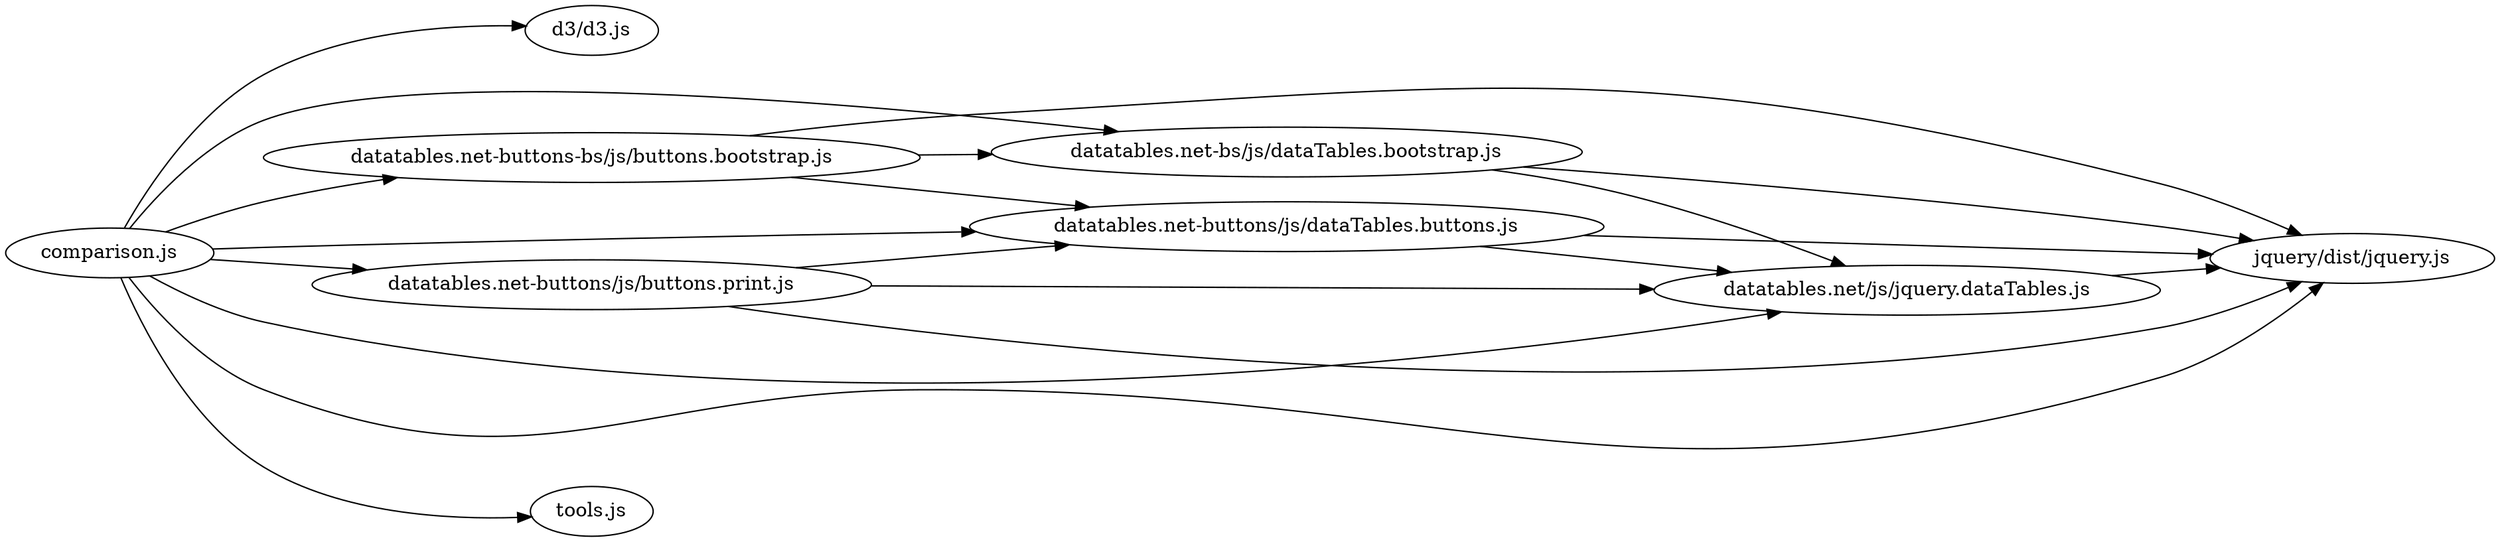digraph G {
graph [rankdir="LR"]
  "d3/d3.js";
  "datatables.net-bs/js/dataTables.bootstrap.js";
  "datatables.net/js/jquery.dataTables.js";
  "jquery/dist/jquery.js";
  "datatables.net-buttons-bs/js/buttons.bootstrap.js";
  "datatables.net-buttons/js/dataTables.buttons.js";
  "datatables.net-buttons/js/buttons.print.js";
  "comparison.js";
  "tools.js";
  "datatables.net-bs/js/dataTables.bootstrap.js" -> "datatables.net/js/jquery.dataTables.js";
  "datatables.net-bs/js/dataTables.bootstrap.js" -> "jquery/dist/jquery.js";
  "datatables.net-buttons-bs/js/buttons.bootstrap.js" -> "datatables.net-bs/js/dataTables.bootstrap.js";
  "datatables.net-buttons-bs/js/buttons.bootstrap.js" -> "datatables.net-buttons/js/dataTables.buttons.js";
  "datatables.net-buttons-bs/js/buttons.bootstrap.js" -> "jquery/dist/jquery.js";
  "datatables.net-buttons/js/buttons.print.js" -> "datatables.net-buttons/js/dataTables.buttons.js";
  "datatables.net-buttons/js/buttons.print.js" -> "datatables.net/js/jquery.dataTables.js";
  "datatables.net-buttons/js/buttons.print.js" -> "jquery/dist/jquery.js";
  "datatables.net-buttons/js/dataTables.buttons.js" -> "datatables.net/js/jquery.dataTables.js";
  "datatables.net-buttons/js/dataTables.buttons.js" -> "jquery/dist/jquery.js";
  "datatables.net/js/jquery.dataTables.js" -> "jquery/dist/jquery.js";
  "comparison.js" -> "d3/d3.js";
  "comparison.js" -> "datatables.net-bs/js/dataTables.bootstrap.js";
  "comparison.js" -> "datatables.net-buttons-bs/js/buttons.bootstrap.js";
  "comparison.js" -> "datatables.net-buttons/js/buttons.print.js";
  "comparison.js" -> "datatables.net-buttons/js/dataTables.buttons.js";
  "comparison.js" -> "datatables.net/js/jquery.dataTables.js";
  "comparison.js" -> "jquery/dist/jquery.js";
  "comparison.js" -> "tools.js";
}
